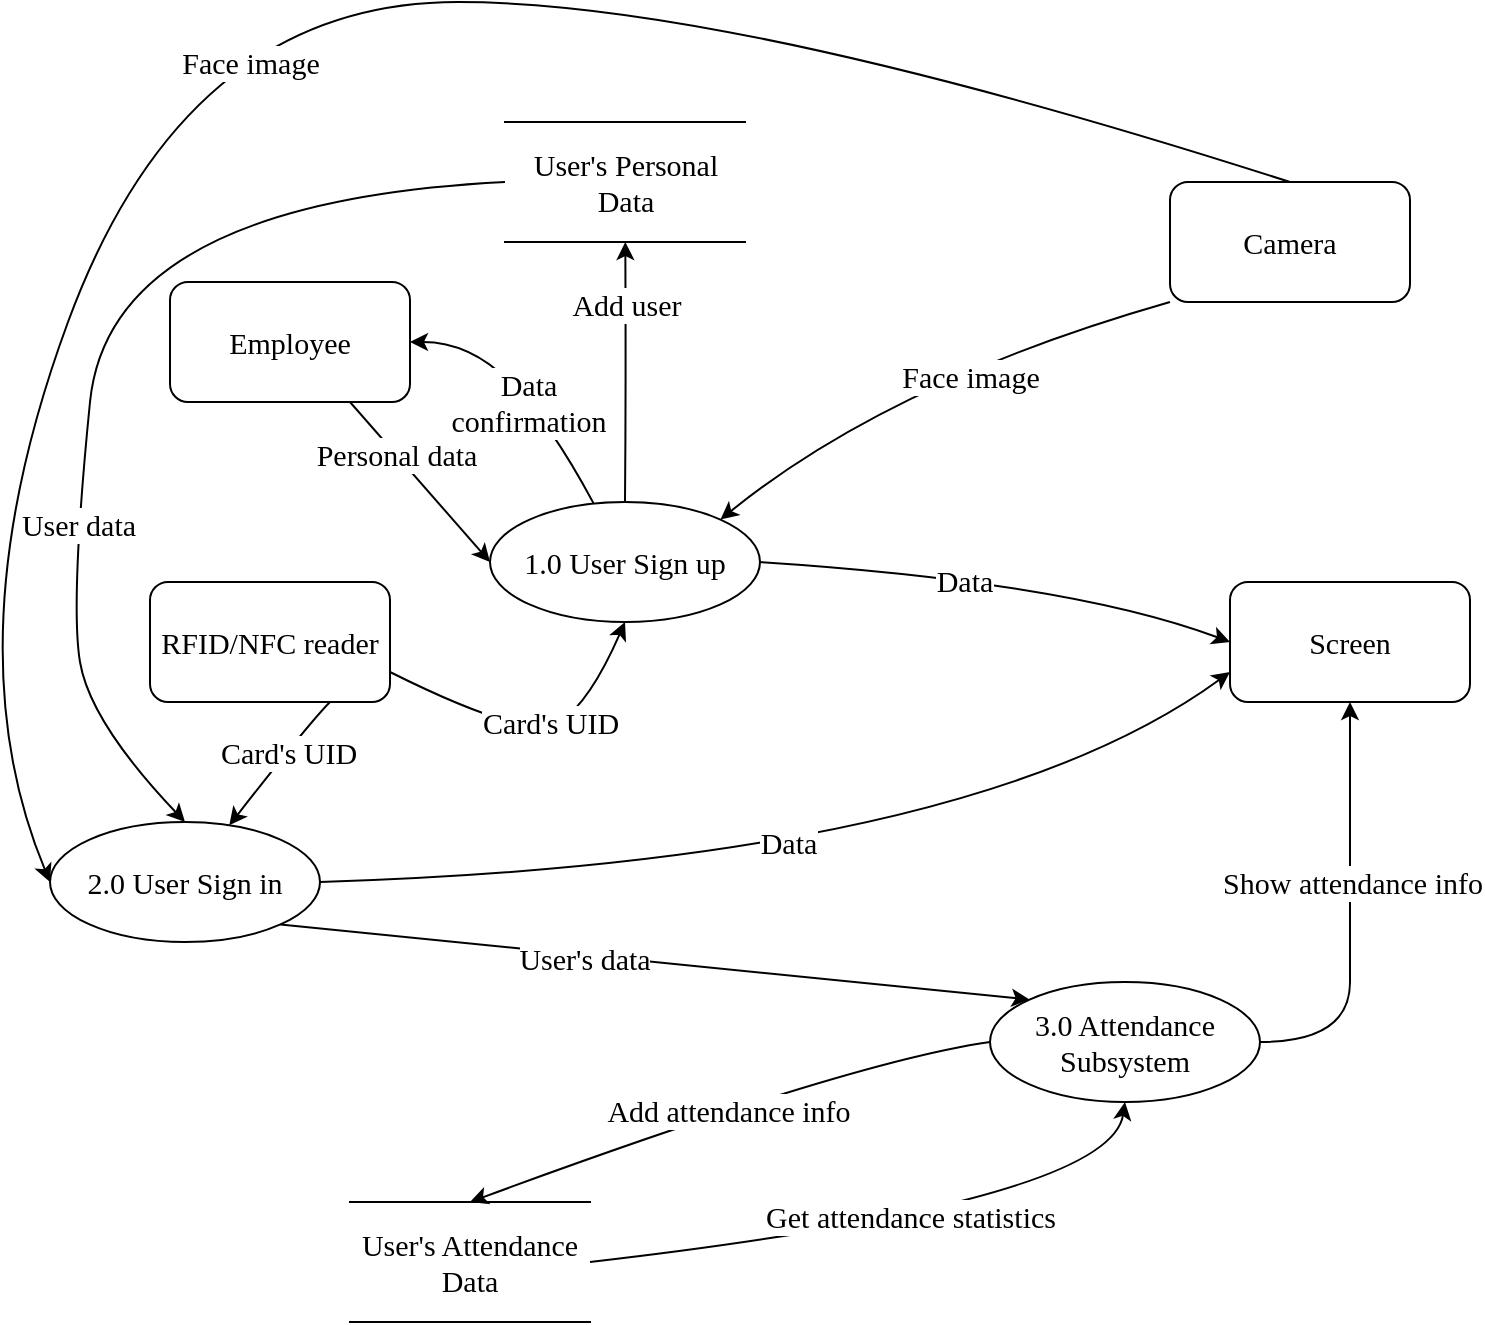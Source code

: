 <mxfile version="19.0.3" type="device"><diagram id="AKaaSKcKv7F80SWcv4nm" name="Page-1"><mxGraphModel dx="1240" dy="790" grid="1" gridSize="10" guides="1" tooltips="1" connect="1" arrows="1" fold="1" page="1" pageScale="1" pageWidth="827" pageHeight="1169" math="0" shadow="0"><root><mxCell id="0"/><mxCell id="1" parent="0"/><mxCell id="8ia0Avb9710HLb5IbX1Y-1" value="1.0 User Sign up" style="ellipse;whiteSpace=wrap;html=1;fontFamily=Times New Roman;fontSize=15;align=center;verticalAlign=middle;" parent="1" vertex="1"><mxGeometry x="280" y="270" width="135" height="60" as="geometry"/></mxCell><mxCell id="8ia0Avb9710HLb5IbX1Y-2" value="User's Personal Data" style="shape=partialRectangle;whiteSpace=wrap;html=1;left=0;right=0;fillColor=none;fontFamily=Times New Roman;fontSize=15;align=center;verticalAlign=middle;" parent="1" vertex="1"><mxGeometry x="287.5" y="80" width="120" height="60" as="geometry"/></mxCell><mxCell id="8ia0Avb9710HLb5IbX1Y-3" value="Employee" style="rounded=1;whiteSpace=wrap;html=1;fontFamily=Times New Roman;fontSize=15;align=center;verticalAlign=middle;" parent="1" vertex="1"><mxGeometry x="120" y="160" width="120" height="60" as="geometry"/></mxCell><mxCell id="FauxM-DFxPainYD5gGLI-1" value="Camera" style="rounded=1;whiteSpace=wrap;html=1;fontFamily=Times New Roman;fontSize=15;align=center;verticalAlign=middle;" parent="1" vertex="1"><mxGeometry x="620" y="110" width="120" height="60" as="geometry"/></mxCell><mxCell id="FauxM-DFxPainYD5gGLI-2" value="2.0 User Sign in" style="ellipse;whiteSpace=wrap;html=1;fontFamily=Times New Roman;fontSize=15;align=center;verticalAlign=middle;" parent="1" vertex="1"><mxGeometry x="60" y="430" width="135" height="60" as="geometry"/></mxCell><mxCell id="FauxM-DFxPainYD5gGLI-3" value="3.0 Attendance Subsystem" style="ellipse;whiteSpace=wrap;html=1;fontFamily=Times New Roman;fontSize=15;align=center;verticalAlign=middle;" parent="1" vertex="1"><mxGeometry x="530" y="510" width="135" height="60" as="geometry"/></mxCell><mxCell id="IJdba1vJQJ4Q1RFFsyQu-1" value="Screen" style="rounded=1;whiteSpace=wrap;html=1;fontFamily=Times New Roman;fontSize=15;align=center;verticalAlign=middle;" parent="1" vertex="1"><mxGeometry x="650" y="310" width="120" height="60" as="geometry"/></mxCell><mxCell id="zQGRWTtNu3wnlqGKcrq1-4" value="" style="curved=1;endArrow=classic;html=1;rounded=0;fontFamily=Times New Roman;fontSize=15;exitX=1;exitY=0.5;exitDx=0;exitDy=0;entryX=0.5;entryY=1;entryDx=0;entryDy=0;" parent="1" source="FauxM-DFxPainYD5gGLI-3" target="IJdba1vJQJ4Q1RFFsyQu-1" edge="1"><mxGeometry width="50" height="50" relative="1" as="geometry"><mxPoint x="710" y="530" as="sourcePoint"/><mxPoint x="760" y="480" as="targetPoint"/><Array as="points"><mxPoint x="710" y="540"/><mxPoint x="710" y="480"/></Array></mxGeometry></mxCell><mxCell id="Uq_YmaN6K9A7T39Mc03Z-17" value="Show attendance info" style="edgeLabel;html=1;align=center;verticalAlign=middle;resizable=0;points=[];fontSize=15;fontFamily=Times New Roman;" parent="zQGRWTtNu3wnlqGKcrq1-4" vertex="1" connectable="0"><mxGeometry x="0.163" y="-1" relative="1" as="geometry"><mxPoint as="offset"/></mxGeometry></mxCell><mxCell id="zQGRWTtNu3wnlqGKcrq1-5" value="User's Attendance Data" style="shape=partialRectangle;whiteSpace=wrap;html=1;left=0;right=0;fillColor=none;fontFamily=Times New Roman;fontSize=15;align=center;verticalAlign=middle;" parent="1" vertex="1"><mxGeometry x="210" y="620" width="120" height="60" as="geometry"/></mxCell><mxCell id="zQGRWTtNu3wnlqGKcrq1-6" value="" style="curved=1;endArrow=classic;html=1;rounded=0;fontFamily=Times New Roman;fontSize=15;exitX=0.75;exitY=1;exitDx=0;exitDy=0;entryX=0;entryY=0.5;entryDx=0;entryDy=0;" parent="1" source="8ia0Avb9710HLb5IbX1Y-3" target="8ia0Avb9710HLb5IbX1Y-1" edge="1"><mxGeometry width="50" height="50" relative="1" as="geometry"><mxPoint x="180" y="280" as="sourcePoint"/><mxPoint x="230" y="230" as="targetPoint"/><Array as="points"/></mxGeometry></mxCell><mxCell id="Uq_YmaN6K9A7T39Mc03Z-3" value="Personal data" style="edgeLabel;html=1;align=center;verticalAlign=middle;resizable=0;points=[];fontSize=15;fontFamily=Times New Roman;" parent="zQGRWTtNu3wnlqGKcrq1-6" vertex="1" connectable="0"><mxGeometry x="-0.331" y="1" relative="1" as="geometry"><mxPoint x="-1" as="offset"/></mxGeometry></mxCell><mxCell id="zQGRWTtNu3wnlqGKcrq1-7" value="" style="curved=1;endArrow=classic;html=1;rounded=0;fontFamily=Times New Roman;fontSize=15;exitX=0.5;exitY=0;exitDx=0;exitDy=0;" parent="1" source="8ia0Avb9710HLb5IbX1Y-1" target="8ia0Avb9710HLb5IbX1Y-2" edge="1"><mxGeometry width="50" height="50" relative="1" as="geometry"><mxPoint x="330" y="260" as="sourcePoint"/><mxPoint x="380" y="210" as="targetPoint"/><Array as="points"><mxPoint x="348" y="210"/></Array></mxGeometry></mxCell><mxCell id="Uq_YmaN6K9A7T39Mc03Z-8" value="Add user" style="edgeLabel;html=1;align=center;verticalAlign=middle;resizable=0;points=[];fontSize=15;fontFamily=Times New Roman;" parent="zQGRWTtNu3wnlqGKcrq1-7" vertex="1" connectable="0"><mxGeometry x="-0.283" y="-1" relative="1" as="geometry"><mxPoint x="-1" y="-53" as="offset"/></mxGeometry></mxCell><mxCell id="zQGRWTtNu3wnlqGKcrq1-8" value="" style="curved=1;endArrow=classic;html=1;rounded=0;fontFamily=Times New Roman;fontSize=15;exitX=0;exitY=1;exitDx=0;exitDy=0;entryX=1;entryY=0;entryDx=0;entryDy=0;" parent="1" source="FauxM-DFxPainYD5gGLI-1" target="8ia0Avb9710HLb5IbX1Y-1" edge="1"><mxGeometry width="50" height="50" relative="1" as="geometry"><mxPoint x="470" y="290" as="sourcePoint"/><mxPoint x="520" y="240" as="targetPoint"/><Array as="points"><mxPoint x="480" y="210"/></Array></mxGeometry></mxCell><mxCell id="Uq_YmaN6K9A7T39Mc03Z-4" value="Face image" style="edgeLabel;html=1;align=center;verticalAlign=middle;resizable=0;points=[];fontSize=15;fontFamily=Times New Roman;" parent="zQGRWTtNu3wnlqGKcrq1-8" vertex="1" connectable="0"><mxGeometry x="-0.166" y="7" relative="1" as="geometry"><mxPoint y="1" as="offset"/></mxGeometry></mxCell><mxCell id="zQGRWTtNu3wnlqGKcrq1-9" value="" style="curved=1;endArrow=classic;html=1;rounded=0;fontFamily=Times New Roman;fontSize=15;exitX=1;exitY=0.5;exitDx=0;exitDy=0;entryX=0;entryY=0.5;entryDx=0;entryDy=0;" parent="1" source="8ia0Avb9710HLb5IbX1Y-1" target="IJdba1vJQJ4Q1RFFsyQu-1" edge="1"><mxGeometry width="50" height="50" relative="1" as="geometry"><mxPoint x="520" y="340" as="sourcePoint"/><mxPoint x="570" y="290" as="targetPoint"/><Array as="points"><mxPoint x="570" y="310"/></Array></mxGeometry></mxCell><mxCell id="sdmBPis5jfKIo-SF06Jr-3" value="Data&lt;br&gt;" style="edgeLabel;html=1;align=center;verticalAlign=middle;resizable=0;points=[];fontSize=15;fontFamily=Times New Roman;" parent="zQGRWTtNu3wnlqGKcrq1-9" vertex="1" connectable="0"><mxGeometry x="-0.149" y="-2" relative="1" as="geometry"><mxPoint as="offset"/></mxGeometry></mxCell><mxCell id="zQGRWTtNu3wnlqGKcrq1-10" value="" style="curved=1;endArrow=classic;html=1;rounded=0;fontFamily=Times New Roman;fontSize=15;exitX=0;exitY=0.5;exitDx=0;exitDy=0;entryX=0.5;entryY=0;entryDx=0;entryDy=0;" parent="1" source="8ia0Avb9710HLb5IbX1Y-2" target="FauxM-DFxPainYD5gGLI-2" edge="1"><mxGeometry width="50" height="50" relative="1" as="geometry"><mxPoint x="120" y="320" as="sourcePoint"/><mxPoint x="70" y="370" as="targetPoint"/><Array as="points"><mxPoint x="90" y="120"/><mxPoint x="70" y="320"/><mxPoint x="80" y="380"/></Array></mxGeometry></mxCell><mxCell id="Uq_YmaN6K9A7T39Mc03Z-9" value="User data" style="edgeLabel;html=1;align=center;verticalAlign=middle;resizable=0;points=[];fontSize=15;fontFamily=Times New Roman;" parent="zQGRWTtNu3wnlqGKcrq1-10" vertex="1" connectable="0"><mxGeometry x="0.361" relative="1" as="geometry"><mxPoint as="offset"/></mxGeometry></mxCell><mxCell id="zQGRWTtNu3wnlqGKcrq1-13" value="" style="curved=1;endArrow=classic;html=1;rounded=0;fontFamily=Times New Roman;fontSize=15;entryX=0;entryY=0.5;entryDx=0;entryDy=0;exitX=0.5;exitY=0;exitDx=0;exitDy=0;" parent="1" source="FauxM-DFxPainYD5gGLI-1" target="FauxM-DFxPainYD5gGLI-2" edge="1"><mxGeometry width="50" height="50" relative="1" as="geometry"><mxPoint x="60" y="340" as="sourcePoint"/><mxPoint x="10" y="390" as="targetPoint"/><Array as="points"><mxPoint x="400" y="20"/><mxPoint x="128" y="20"/><mxPoint x="10" y="340"/></Array></mxGeometry></mxCell><mxCell id="zQGRWTtNu3wnlqGKcrq1-18" value="Face image" style="edgeLabel;html=1;align=center;verticalAlign=middle;resizable=0;points=[];fontSize=15;fontFamily=Times New Roman;" parent="zQGRWTtNu3wnlqGKcrq1-13" vertex="1" connectable="0"><mxGeometry x="-0.417" y="14" relative="1" as="geometry"><mxPoint x="-232" y="16" as="offset"/></mxGeometry></mxCell><mxCell id="zQGRWTtNu3wnlqGKcrq1-14" value="" style="curved=1;endArrow=classic;html=1;rounded=0;fontFamily=Times New Roman;fontSize=15;entryX=0;entryY=0.75;entryDx=0;entryDy=0;exitX=1;exitY=0.5;exitDx=0;exitDy=0;" parent="1" source="FauxM-DFxPainYD5gGLI-2" target="IJdba1vJQJ4Q1RFFsyQu-1" edge="1"><mxGeometry width="50" height="50" relative="1" as="geometry"><mxPoint x="360" y="450" as="sourcePoint"/><mxPoint x="410" y="400" as="targetPoint"/><Array as="points"><mxPoint x="520" y="450"/></Array></mxGeometry></mxCell><mxCell id="sdmBPis5jfKIo-SF06Jr-5" value="Data" style="edgeLabel;html=1;align=center;verticalAlign=middle;resizable=0;points=[];fontSize=15;fontFamily=Times New Roman;" parent="zQGRWTtNu3wnlqGKcrq1-14" vertex="1" connectable="0"><mxGeometry x="-0.037" y="13" relative="1" as="geometry"><mxPoint as="offset"/></mxGeometry></mxCell><mxCell id="zQGRWTtNu3wnlqGKcrq1-17" value="" style="curved=1;endArrow=classic;html=1;rounded=0;fontFamily=Times New Roman;fontSize=15;exitX=1;exitY=0.5;exitDx=0;exitDy=0;entryX=0.5;entryY=1;entryDx=0;entryDy=0;" parent="1" source="zQGRWTtNu3wnlqGKcrq1-5" target="FauxM-DFxPainYD5gGLI-3" edge="1"><mxGeometry width="50" height="50" relative="1" as="geometry"><mxPoint x="520" y="650" as="sourcePoint"/><mxPoint x="570" y="600" as="targetPoint"/><Array as="points"><mxPoint x="590" y="620"/></Array></mxGeometry></mxCell><mxCell id="Uq_YmaN6K9A7T39Mc03Z-18" value="Get attendance statistics" style="edgeLabel;html=1;align=center;verticalAlign=middle;resizable=0;points=[];fontSize=15;fontFamily=Times New Roman;" parent="zQGRWTtNu3wnlqGKcrq1-17" vertex="1" connectable="0"><mxGeometry x="0.034" y="5" relative="1" as="geometry"><mxPoint as="offset"/></mxGeometry></mxCell><mxCell id="zQGRWTtNu3wnlqGKcrq1-20" value="RFID/NFC reader" style="rounded=1;whiteSpace=wrap;html=1;fontFamily=Times New Roman;fontSize=15;align=center;verticalAlign=middle;" parent="1" vertex="1"><mxGeometry x="110" y="310" width="120" height="60" as="geometry"/></mxCell><mxCell id="Uq_YmaN6K9A7T39Mc03Z-1" value="" style="curved=1;endArrow=classic;html=1;rounded=0;fontFamily=Times New Roman;fontSize=15;exitX=1;exitY=0.75;exitDx=0;exitDy=0;entryX=0.5;entryY=1;entryDx=0;entryDy=0;" parent="1" source="zQGRWTtNu3wnlqGKcrq1-20" target="8ia0Avb9710HLb5IbX1Y-1" edge="1"><mxGeometry width="50" height="50" relative="1" as="geometry"><mxPoint x="250" y="400" as="sourcePoint"/><mxPoint x="300" y="350" as="targetPoint"/><Array as="points"><mxPoint x="300" y="390"/><mxPoint x="330" y="370"/></Array></mxGeometry></mxCell><mxCell id="Uq_YmaN6K9A7T39Mc03Z-5" value="Card's UID" style="edgeLabel;html=1;align=center;verticalAlign=middle;resizable=0;points=[];fontSize=15;fontFamily=Times New Roman;" parent="Uq_YmaN6K9A7T39Mc03Z-1" vertex="1" connectable="0"><mxGeometry x="-0.219" y="4" relative="1" as="geometry"><mxPoint x="23" y="1" as="offset"/></mxGeometry></mxCell><mxCell id="Uq_YmaN6K9A7T39Mc03Z-2" value="" style="curved=1;endArrow=classic;html=1;rounded=0;fontFamily=Times New Roman;fontSize=15;exitX=0.75;exitY=1;exitDx=0;exitDy=0;" parent="1" source="zQGRWTtNu3wnlqGKcrq1-20" target="FauxM-DFxPainYD5gGLI-2" edge="1"><mxGeometry width="50" height="50" relative="1" as="geometry"><mxPoint x="240" y="380" as="sourcePoint"/><mxPoint x="190" y="430" as="targetPoint"/><Array as="points"><mxPoint x="190" y="380"/></Array></mxGeometry></mxCell><mxCell id="Uq_YmaN6K9A7T39Mc03Z-7" value="Card's UID" style="edgeLabel;html=1;align=center;verticalAlign=middle;resizable=0;points=[];fontSize=15;fontFamily=Times New Roman;" parent="Uq_YmaN6K9A7T39Mc03Z-2" vertex="1" connectable="0"><mxGeometry x="-0.188" relative="1" as="geometry"><mxPoint as="offset"/></mxGeometry></mxCell><mxCell id="Uq_YmaN6K9A7T39Mc03Z-11" value="" style="curved=1;endArrow=classic;html=1;rounded=0;fontFamily=Times New Roman;fontSize=15;exitX=1;exitY=1;exitDx=0;exitDy=0;entryX=0;entryY=0;entryDx=0;entryDy=0;" parent="1" source="FauxM-DFxPainYD5gGLI-2" target="FauxM-DFxPainYD5gGLI-3" edge="1"><mxGeometry width="50" height="50" relative="1" as="geometry"><mxPoint x="290" y="540" as="sourcePoint"/><mxPoint x="340" y="490" as="targetPoint"/><Array as="points"/></mxGeometry></mxCell><mxCell id="Uq_YmaN6K9A7T39Mc03Z-15" value="User's data" style="edgeLabel;html=1;align=center;verticalAlign=middle;resizable=0;points=[];fontSize=15;fontFamily=Times New Roman;" parent="Uq_YmaN6K9A7T39Mc03Z-11" vertex="1" connectable="0"><mxGeometry x="-0.19" y="-1" relative="1" as="geometry"><mxPoint as="offset"/></mxGeometry></mxCell><mxCell id="Uq_YmaN6K9A7T39Mc03Z-12" value="" style="curved=1;endArrow=classic;html=1;rounded=0;fontFamily=Times New Roman;fontSize=15;entryX=0.5;entryY=0;entryDx=0;entryDy=0;exitX=0;exitY=0.5;exitDx=0;exitDy=0;" parent="1" source="FauxM-DFxPainYD5gGLI-3" target="zQGRWTtNu3wnlqGKcrq1-5" edge="1"><mxGeometry width="50" height="50" relative="1" as="geometry"><mxPoint x="510" y="550" as="sourcePoint"/><mxPoint x="460" y="600" as="targetPoint"/><Array as="points"><mxPoint x="460" y="550"/></Array></mxGeometry></mxCell><mxCell id="Uq_YmaN6K9A7T39Mc03Z-16" value="Add attendance info" style="edgeLabel;html=1;align=center;verticalAlign=middle;resizable=0;points=[];fontSize=15;fontFamily=Times New Roman;" parent="Uq_YmaN6K9A7T39Mc03Z-12" vertex="1" connectable="0"><mxGeometry x="-0.001" y="1" relative="1" as="geometry"><mxPoint as="offset"/></mxGeometry></mxCell><mxCell id="sdmBPis5jfKIo-SF06Jr-1" value="" style="curved=1;endArrow=classic;html=1;rounded=0;entryX=1;entryY=0.5;entryDx=0;entryDy=0;" parent="1" source="8ia0Avb9710HLb5IbX1Y-1" target="8ia0Avb9710HLb5IbX1Y-3" edge="1"><mxGeometry width="50" height="50" relative="1" as="geometry"><mxPoint x="260" y="230" as="sourcePoint"/><mxPoint x="310" y="180" as="targetPoint"/><Array as="points"><mxPoint x="310" y="230"/><mxPoint x="270" y="190"/></Array></mxGeometry></mxCell><mxCell id="sdmBPis5jfKIo-SF06Jr-2" value="&lt;font style=&quot;font-size: 15px;&quot; face=&quot;Times New Roman&quot;&gt;Data&lt;br&gt;confirmation&lt;/font&gt;" style="edgeLabel;html=1;align=center;verticalAlign=middle;resizable=0;points=[];" parent="sdmBPis5jfKIo-SF06Jr-1" vertex="1" connectable="0"><mxGeometry x="0.365" y="4" relative="1" as="geometry"><mxPoint x="23" y="18" as="offset"/></mxGeometry></mxCell></root></mxGraphModel></diagram></mxfile>